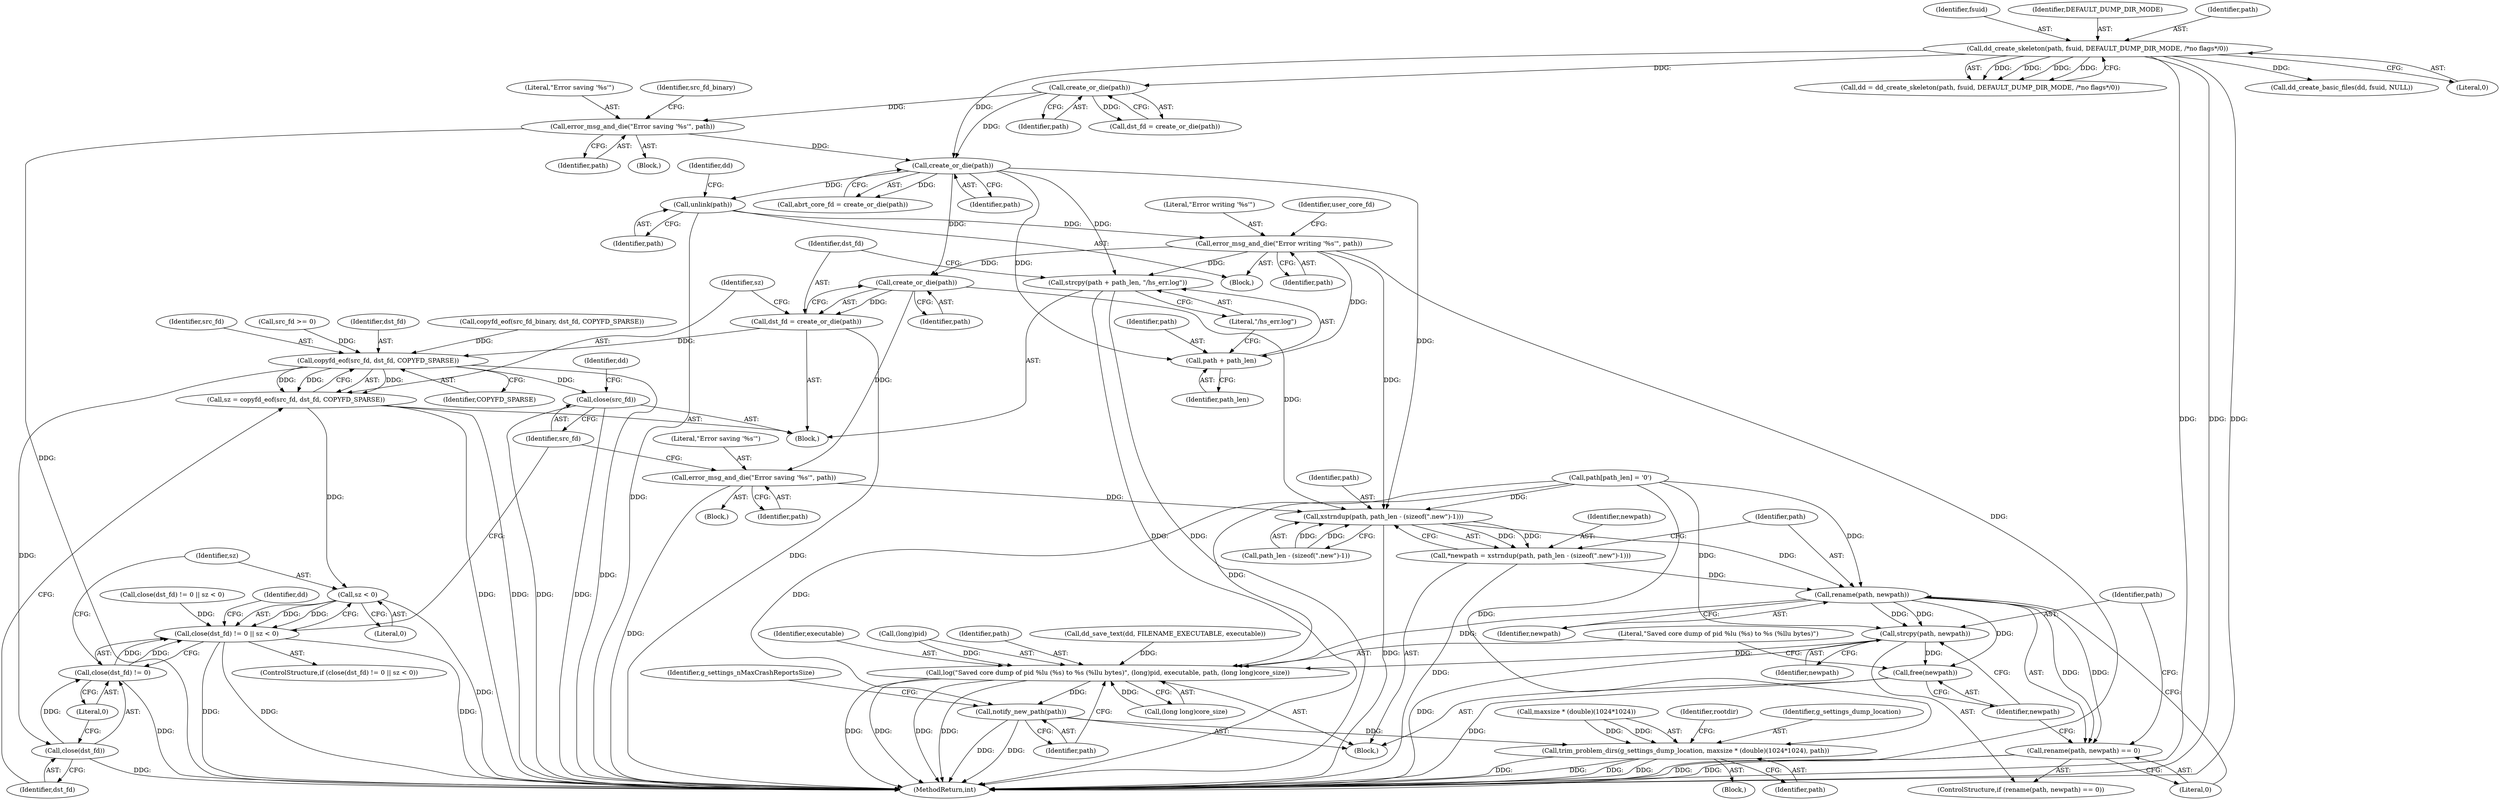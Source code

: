 digraph "0_abrt_8939398b82006ba1fec4ed491339fc075f43fc7c_1@API" {
"1000943" [label="(Call,unlink(path))"];
"1000918" [label="(Call,create_or_die(path))"];
"1000643" [label="(Call,dd_create_skeleton(path, fsuid, DEFAULT_DUMP_DIR_MODE, /*no flags*/0))"];
"1000884" [label="(Call,create_or_die(path))"];
"1000910" [label="(Call,error_msg_and_die(\"Error saving '%s'\", path))"];
"1000956" [label="(Call,error_msg_and_die(\"Error writing '%s'\", path))"];
"1001029" [label="(Call,strcpy(path + path_len, \"/hs_err.log\"))"];
"1001030" [label="(Call,path + path_len)"];
"1001037" [label="(Call,create_or_die(path))"];
"1001035" [label="(Call,dst_fd = create_or_die(path))"];
"1001042" [label="(Call,copyfd_eof(src_fd, dst_fd, COPYFD_SPARSE))"];
"1001040" [label="(Call,sz = copyfd_eof(src_fd, dst_fd, COPYFD_SPARSE))"];
"1001052" [label="(Call,sz < 0)"];
"1001047" [label="(Call,close(dst_fd) != 0 || sz < 0)"];
"1001049" [label="(Call,close(dst_fd))"];
"1001048" [label="(Call,close(dst_fd) != 0)"];
"1001061" [label="(Call,close(src_fd))"];
"1001058" [label="(Call,error_msg_and_die(\"Error saving '%s'\", path))"];
"1001075" [label="(Call,xstrndup(path, path_len - (sizeof(\".new\")-1)))"];
"1001073" [label="(Call,*newpath = xstrndup(path, path_len - (sizeof(\".new\")-1)))"];
"1001085" [label="(Call,rename(path, newpath))"];
"1001084" [label="(Call,rename(path, newpath) == 0)"];
"1001089" [label="(Call,strcpy(path, newpath))"];
"1001092" [label="(Call,free(newpath))"];
"1001094" [label="(Call,log(\"Saved core dump of pid %lu (%s) to %s (%llu bytes)\", (long)pid, executable, path, (long long)core_size))"];
"1001104" [label="(Call,notify_new_path(path))"];
"1001122" [label="(Call,trim_problem_dirs(g_settings_dump_location, maxsize * (double)(1024*1024), path))"];
"1000884" [label="(Call,create_or_die(path))"];
"1001092" [label="(Call,free(newpath))"];
"1001058" [label="(Call,error_msg_and_die(\"Error saving '%s'\", path))"];
"1000641" [label="(Call,dd = dd_create_skeleton(path, fsuid, DEFAULT_DUMP_DIR_MODE, /*no flags*/0))"];
"1001051" [label="(Literal,0)"];
"1001228" [label="(MethodReturn,int)"];
"1001036" [label="(Identifier,dst_fd)"];
"1000650" [label="(Block,)"];
"1000882" [label="(Call,dst_fd = create_or_die(path))"];
"1001028" [label="(Block,)"];
"1001083" [label="(ControlStructure,if (rename(path, newpath) == 0))"];
"1001053" [label="(Identifier,sz)"];
"1001099" [label="(Identifier,executable)"];
"1000962" [label="(Identifier,user_core_fd)"];
"1001049" [label="(Call,close(dst_fd))"];
"1000645" [label="(Identifier,fsuid)"];
"1001091" [label="(Identifier,newpath)"];
"1001088" [label="(Literal,0)"];
"1001073" [label="(Call,*newpath = xstrndup(path, path_len - (sizeof(\".new\")-1)))"];
"1001087" [label="(Identifier,newpath)"];
"1001025" [label="(Call,src_fd >= 0)"];
"1001131" [label="(Identifier,path)"];
"1000956" [label="(Call,error_msg_and_die(\"Error writing '%s'\", path))"];
"1001076" [label="(Identifier,path)"];
"1001055" [label="(Block,)"];
"1001041" [label="(Identifier,sz)"];
"1000656" [label="(Call,dd_create_basic_files(dd, fsuid, NULL))"];
"1001074" [label="(Identifier,newpath)"];
"1001059" [label="(Literal,\"Error saving '%s'\")"];
"1001050" [label="(Identifier,dst_fd)"];
"1001042" [label="(Call,copyfd_eof(src_fd, dst_fd, COPYFD_SPARSE))"];
"1001096" [label="(Call,(long)pid)"];
"1001133" [label="(Identifier,rootdir)"];
"1001077" [label="(Call,path_len - (sizeof(\".new\")-1))"];
"1001100" [label="(Identifier,path)"];
"1001044" [label="(Identifier,dst_fd)"];
"1001064" [label="(Identifier,dd)"];
"1001067" [label="(Call,path[path_len] = '\0')"];
"1000914" [label="(Identifier,src_fd_binary)"];
"1000918" [label="(Call,create_or_die(path))"];
"1001031" [label="(Identifier,path)"];
"1000899" [label="(Call,close(dst_fd) != 0 || sz < 0)"];
"1001048" [label="(Call,close(dst_fd) != 0)"];
"1000646" [label="(Identifier,DEFAULT_DUMP_DIR_MODE)"];
"1001090" [label="(Identifier,path)"];
"1001038" [label="(Identifier,path)"];
"1001045" [label="(Identifier,COPYFD_SPARSE)"];
"1001047" [label="(Call,close(dst_fd) != 0 || sz < 0)"];
"1001089" [label="(Call,strcpy(path, newpath))"];
"1000889" [label="(Call,copyfd_eof(src_fd_binary, dst_fd, COPYFD_SPARSE))"];
"1001062" [label="(Identifier,src_fd)"];
"1001094" [label="(Call,log(\"Saved core dump of pid %lu (%s) to %s (%llu bytes)\", (long)pid, executable, path, (long long)core_size))"];
"1001108" [label="(Identifier,g_settings_nMaxCrashReportsSize)"];
"1001084" [label="(Call,rename(path, newpath) == 0)"];
"1001122" [label="(Call,trim_problem_dirs(g_settings_dump_location, maxsize * (double)(1024*1024), path))"];
"1000957" [label="(Literal,\"Error writing '%s'\")"];
"1001061" [label="(Call,close(src_fd))"];
"1001057" [label="(Identifier,dd)"];
"1001033" [label="(Literal,\"/hs_err.log\")"];
"1001085" [label="(Call,rename(path, newpath))"];
"1000943" [label="(Call,unlink(path))"];
"1001043" [label="(Identifier,src_fd)"];
"1000791" [label="(Call,dd_save_text(dd, FILENAME_EXECUTABLE, executable))"];
"1001086" [label="(Identifier,path)"];
"1001093" [label="(Identifier,newpath)"];
"1000958" [label="(Identifier,path)"];
"1001040" [label="(Call,sz = copyfd_eof(src_fd, dst_fd, COPYFD_SPARSE))"];
"1000919" [label="(Identifier,path)"];
"1000944" [label="(Identifier,path)"];
"1001054" [label="(Literal,0)"];
"1001101" [label="(Call,(long long)core_size)"];
"1001105" [label="(Identifier,path)"];
"1001029" [label="(Call,strcpy(path + path_len, \"/hs_err.log\"))"];
"1001110" [label="(Block,)"];
"1000911" [label="(Literal,\"Error saving '%s'\")"];
"1001046" [label="(ControlStructure,if (close(dst_fd) != 0 || sz < 0))"];
"1000916" [label="(Call,abrt_core_fd = create_or_die(path))"];
"1001123" [label="(Identifier,g_settings_dump_location)"];
"1000647" [label="(Literal,0)"];
"1001037" [label="(Call,create_or_die(path))"];
"1000644" [label="(Identifier,path)"];
"1000885" [label="(Identifier,path)"];
"1001104" [label="(Call,notify_new_path(path))"];
"1000910" [label="(Call,error_msg_and_die(\"Error saving '%s'\", path))"];
"1001030" [label="(Call,path + path_len)"];
"1001032" [label="(Identifier,path_len)"];
"1000912" [label="(Identifier,path)"];
"1000643" [label="(Call,dd_create_skeleton(path, fsuid, DEFAULT_DUMP_DIR_MODE, /*no flags*/0))"];
"1001052" [label="(Call,sz < 0)"];
"1001035" [label="(Call,dst_fd = create_or_die(path))"];
"1001095" [label="(Literal,\"Saved core dump of pid %lu (%s) to %s (%llu bytes)\")"];
"1001075" [label="(Call,xstrndup(path, path_len - (sizeof(\".new\")-1)))"];
"1000946" [label="(Identifier,dd)"];
"1000907" [label="(Block,)"];
"1001124" [label="(Call,maxsize * (double)(1024*1024))"];
"1000942" [label="(Block,)"];
"1001060" [label="(Identifier,path)"];
"1000943" -> "1000942"  [label="AST: "];
"1000943" -> "1000944"  [label="CFG: "];
"1000944" -> "1000943"  [label="AST: "];
"1000946" -> "1000943"  [label="CFG: "];
"1000943" -> "1001228"  [label="DDG: "];
"1000918" -> "1000943"  [label="DDG: "];
"1000943" -> "1000956"  [label="DDG: "];
"1000918" -> "1000916"  [label="AST: "];
"1000918" -> "1000919"  [label="CFG: "];
"1000919" -> "1000918"  [label="AST: "];
"1000916" -> "1000918"  [label="CFG: "];
"1000918" -> "1000916"  [label="DDG: "];
"1000643" -> "1000918"  [label="DDG: "];
"1000884" -> "1000918"  [label="DDG: "];
"1000910" -> "1000918"  [label="DDG: "];
"1000918" -> "1001029"  [label="DDG: "];
"1000918" -> "1001030"  [label="DDG: "];
"1000918" -> "1001037"  [label="DDG: "];
"1000918" -> "1001075"  [label="DDG: "];
"1000643" -> "1000641"  [label="AST: "];
"1000643" -> "1000647"  [label="CFG: "];
"1000644" -> "1000643"  [label="AST: "];
"1000645" -> "1000643"  [label="AST: "];
"1000646" -> "1000643"  [label="AST: "];
"1000647" -> "1000643"  [label="AST: "];
"1000641" -> "1000643"  [label="CFG: "];
"1000643" -> "1001228"  [label="DDG: "];
"1000643" -> "1001228"  [label="DDG: "];
"1000643" -> "1001228"  [label="DDG: "];
"1000643" -> "1000641"  [label="DDG: "];
"1000643" -> "1000641"  [label="DDG: "];
"1000643" -> "1000641"  [label="DDG: "];
"1000643" -> "1000641"  [label="DDG: "];
"1000643" -> "1000656"  [label="DDG: "];
"1000643" -> "1000884"  [label="DDG: "];
"1000884" -> "1000882"  [label="AST: "];
"1000884" -> "1000885"  [label="CFG: "];
"1000885" -> "1000884"  [label="AST: "];
"1000882" -> "1000884"  [label="CFG: "];
"1000884" -> "1000882"  [label="DDG: "];
"1000884" -> "1000910"  [label="DDG: "];
"1000910" -> "1000907"  [label="AST: "];
"1000910" -> "1000912"  [label="CFG: "];
"1000911" -> "1000910"  [label="AST: "];
"1000912" -> "1000910"  [label="AST: "];
"1000914" -> "1000910"  [label="CFG: "];
"1000910" -> "1001228"  [label="DDG: "];
"1000956" -> "1000942"  [label="AST: "];
"1000956" -> "1000958"  [label="CFG: "];
"1000957" -> "1000956"  [label="AST: "];
"1000958" -> "1000956"  [label="AST: "];
"1000962" -> "1000956"  [label="CFG: "];
"1000956" -> "1001228"  [label="DDG: "];
"1000956" -> "1001029"  [label="DDG: "];
"1000956" -> "1001030"  [label="DDG: "];
"1000956" -> "1001037"  [label="DDG: "];
"1000956" -> "1001075"  [label="DDG: "];
"1001029" -> "1001028"  [label="AST: "];
"1001029" -> "1001033"  [label="CFG: "];
"1001030" -> "1001029"  [label="AST: "];
"1001033" -> "1001029"  [label="AST: "];
"1001036" -> "1001029"  [label="CFG: "];
"1001029" -> "1001228"  [label="DDG: "];
"1001029" -> "1001228"  [label="DDG: "];
"1001030" -> "1001032"  [label="CFG: "];
"1001031" -> "1001030"  [label="AST: "];
"1001032" -> "1001030"  [label="AST: "];
"1001033" -> "1001030"  [label="CFG: "];
"1001037" -> "1001035"  [label="AST: "];
"1001037" -> "1001038"  [label="CFG: "];
"1001038" -> "1001037"  [label="AST: "];
"1001035" -> "1001037"  [label="CFG: "];
"1001037" -> "1001035"  [label="DDG: "];
"1001037" -> "1001058"  [label="DDG: "];
"1001037" -> "1001075"  [label="DDG: "];
"1001035" -> "1001028"  [label="AST: "];
"1001036" -> "1001035"  [label="AST: "];
"1001041" -> "1001035"  [label="CFG: "];
"1001035" -> "1001228"  [label="DDG: "];
"1001035" -> "1001042"  [label="DDG: "];
"1001042" -> "1001040"  [label="AST: "];
"1001042" -> "1001045"  [label="CFG: "];
"1001043" -> "1001042"  [label="AST: "];
"1001044" -> "1001042"  [label="AST: "];
"1001045" -> "1001042"  [label="AST: "];
"1001040" -> "1001042"  [label="CFG: "];
"1001042" -> "1001228"  [label="DDG: "];
"1001042" -> "1001040"  [label="DDG: "];
"1001042" -> "1001040"  [label="DDG: "];
"1001042" -> "1001040"  [label="DDG: "];
"1001025" -> "1001042"  [label="DDG: "];
"1000889" -> "1001042"  [label="DDG: "];
"1001042" -> "1001049"  [label="DDG: "];
"1001042" -> "1001061"  [label="DDG: "];
"1001040" -> "1001028"  [label="AST: "];
"1001041" -> "1001040"  [label="AST: "];
"1001050" -> "1001040"  [label="CFG: "];
"1001040" -> "1001228"  [label="DDG: "];
"1001040" -> "1001228"  [label="DDG: "];
"1001040" -> "1001052"  [label="DDG: "];
"1001052" -> "1001047"  [label="AST: "];
"1001052" -> "1001054"  [label="CFG: "];
"1001053" -> "1001052"  [label="AST: "];
"1001054" -> "1001052"  [label="AST: "];
"1001047" -> "1001052"  [label="CFG: "];
"1001052" -> "1001228"  [label="DDG: "];
"1001052" -> "1001047"  [label="DDG: "];
"1001052" -> "1001047"  [label="DDG: "];
"1001047" -> "1001046"  [label="AST: "];
"1001047" -> "1001048"  [label="CFG: "];
"1001048" -> "1001047"  [label="AST: "];
"1001057" -> "1001047"  [label="CFG: "];
"1001062" -> "1001047"  [label="CFG: "];
"1001047" -> "1001228"  [label="DDG: "];
"1001047" -> "1001228"  [label="DDG: "];
"1001047" -> "1001228"  [label="DDG: "];
"1001048" -> "1001047"  [label="DDG: "];
"1001048" -> "1001047"  [label="DDG: "];
"1000899" -> "1001047"  [label="DDG: "];
"1001049" -> "1001048"  [label="AST: "];
"1001049" -> "1001050"  [label="CFG: "];
"1001050" -> "1001049"  [label="AST: "];
"1001051" -> "1001049"  [label="CFG: "];
"1001049" -> "1001228"  [label="DDG: "];
"1001049" -> "1001048"  [label="DDG: "];
"1001048" -> "1001051"  [label="CFG: "];
"1001051" -> "1001048"  [label="AST: "];
"1001053" -> "1001048"  [label="CFG: "];
"1001048" -> "1001228"  [label="DDG: "];
"1001061" -> "1001028"  [label="AST: "];
"1001061" -> "1001062"  [label="CFG: "];
"1001062" -> "1001061"  [label="AST: "];
"1001064" -> "1001061"  [label="CFG: "];
"1001061" -> "1001228"  [label="DDG: "];
"1001061" -> "1001228"  [label="DDG: "];
"1001058" -> "1001055"  [label="AST: "];
"1001058" -> "1001060"  [label="CFG: "];
"1001059" -> "1001058"  [label="AST: "];
"1001060" -> "1001058"  [label="AST: "];
"1001062" -> "1001058"  [label="CFG: "];
"1001058" -> "1001228"  [label="DDG: "];
"1001058" -> "1001075"  [label="DDG: "];
"1001075" -> "1001073"  [label="AST: "];
"1001075" -> "1001077"  [label="CFG: "];
"1001076" -> "1001075"  [label="AST: "];
"1001077" -> "1001075"  [label="AST: "];
"1001073" -> "1001075"  [label="CFG: "];
"1001075" -> "1001228"  [label="DDG: "];
"1001075" -> "1001073"  [label="DDG: "];
"1001075" -> "1001073"  [label="DDG: "];
"1001067" -> "1001075"  [label="DDG: "];
"1001077" -> "1001075"  [label="DDG: "];
"1001077" -> "1001075"  [label="DDG: "];
"1001075" -> "1001085"  [label="DDG: "];
"1001073" -> "1000650"  [label="AST: "];
"1001074" -> "1001073"  [label="AST: "];
"1001086" -> "1001073"  [label="CFG: "];
"1001073" -> "1001228"  [label="DDG: "];
"1001073" -> "1001085"  [label="DDG: "];
"1001085" -> "1001084"  [label="AST: "];
"1001085" -> "1001087"  [label="CFG: "];
"1001086" -> "1001085"  [label="AST: "];
"1001087" -> "1001085"  [label="AST: "];
"1001088" -> "1001085"  [label="CFG: "];
"1001085" -> "1001084"  [label="DDG: "];
"1001085" -> "1001084"  [label="DDG: "];
"1001067" -> "1001085"  [label="DDG: "];
"1001085" -> "1001089"  [label="DDG: "];
"1001085" -> "1001089"  [label="DDG: "];
"1001085" -> "1001092"  [label="DDG: "];
"1001085" -> "1001094"  [label="DDG: "];
"1001084" -> "1001083"  [label="AST: "];
"1001084" -> "1001088"  [label="CFG: "];
"1001088" -> "1001084"  [label="AST: "];
"1001090" -> "1001084"  [label="CFG: "];
"1001093" -> "1001084"  [label="CFG: "];
"1001084" -> "1001228"  [label="DDG: "];
"1001084" -> "1001228"  [label="DDG: "];
"1001089" -> "1001083"  [label="AST: "];
"1001089" -> "1001091"  [label="CFG: "];
"1001090" -> "1001089"  [label="AST: "];
"1001091" -> "1001089"  [label="AST: "];
"1001093" -> "1001089"  [label="CFG: "];
"1001089" -> "1001228"  [label="DDG: "];
"1001067" -> "1001089"  [label="DDG: "];
"1001089" -> "1001092"  [label="DDG: "];
"1001089" -> "1001094"  [label="DDG: "];
"1001092" -> "1000650"  [label="AST: "];
"1001092" -> "1001093"  [label="CFG: "];
"1001093" -> "1001092"  [label="AST: "];
"1001095" -> "1001092"  [label="CFG: "];
"1001092" -> "1001228"  [label="DDG: "];
"1001094" -> "1000650"  [label="AST: "];
"1001094" -> "1001101"  [label="CFG: "];
"1001095" -> "1001094"  [label="AST: "];
"1001096" -> "1001094"  [label="AST: "];
"1001099" -> "1001094"  [label="AST: "];
"1001100" -> "1001094"  [label="AST: "];
"1001101" -> "1001094"  [label="AST: "];
"1001105" -> "1001094"  [label="CFG: "];
"1001094" -> "1001228"  [label="DDG: "];
"1001094" -> "1001228"  [label="DDG: "];
"1001094" -> "1001228"  [label="DDG: "];
"1001094" -> "1001228"  [label="DDG: "];
"1001096" -> "1001094"  [label="DDG: "];
"1000791" -> "1001094"  [label="DDG: "];
"1001067" -> "1001094"  [label="DDG: "];
"1001101" -> "1001094"  [label="DDG: "];
"1001094" -> "1001104"  [label="DDG: "];
"1001104" -> "1000650"  [label="AST: "];
"1001104" -> "1001105"  [label="CFG: "];
"1001105" -> "1001104"  [label="AST: "];
"1001108" -> "1001104"  [label="CFG: "];
"1001104" -> "1001228"  [label="DDG: "];
"1001104" -> "1001228"  [label="DDG: "];
"1001067" -> "1001104"  [label="DDG: "];
"1001104" -> "1001122"  [label="DDG: "];
"1001122" -> "1001110"  [label="AST: "];
"1001122" -> "1001131"  [label="CFG: "];
"1001123" -> "1001122"  [label="AST: "];
"1001124" -> "1001122"  [label="AST: "];
"1001131" -> "1001122"  [label="AST: "];
"1001133" -> "1001122"  [label="CFG: "];
"1001122" -> "1001228"  [label="DDG: "];
"1001122" -> "1001228"  [label="DDG: "];
"1001122" -> "1001228"  [label="DDG: "];
"1001122" -> "1001228"  [label="DDG: "];
"1001124" -> "1001122"  [label="DDG: "];
"1001124" -> "1001122"  [label="DDG: "];
"1001067" -> "1001122"  [label="DDG: "];
}
